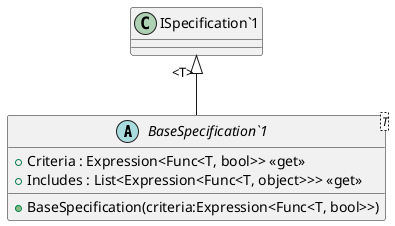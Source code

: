 @startuml
abstract class "BaseSpecification`1"<T> {
    + BaseSpecification(criteria:Expression<Func<T, bool>>)
    + Criteria : Expression<Func<T, bool>> <<get>>
    + Includes : List<Expression<Func<T, object>>> <<get>>
}
"ISpecification`1" "<T>" <|-- "BaseSpecification`1"
@enduml
